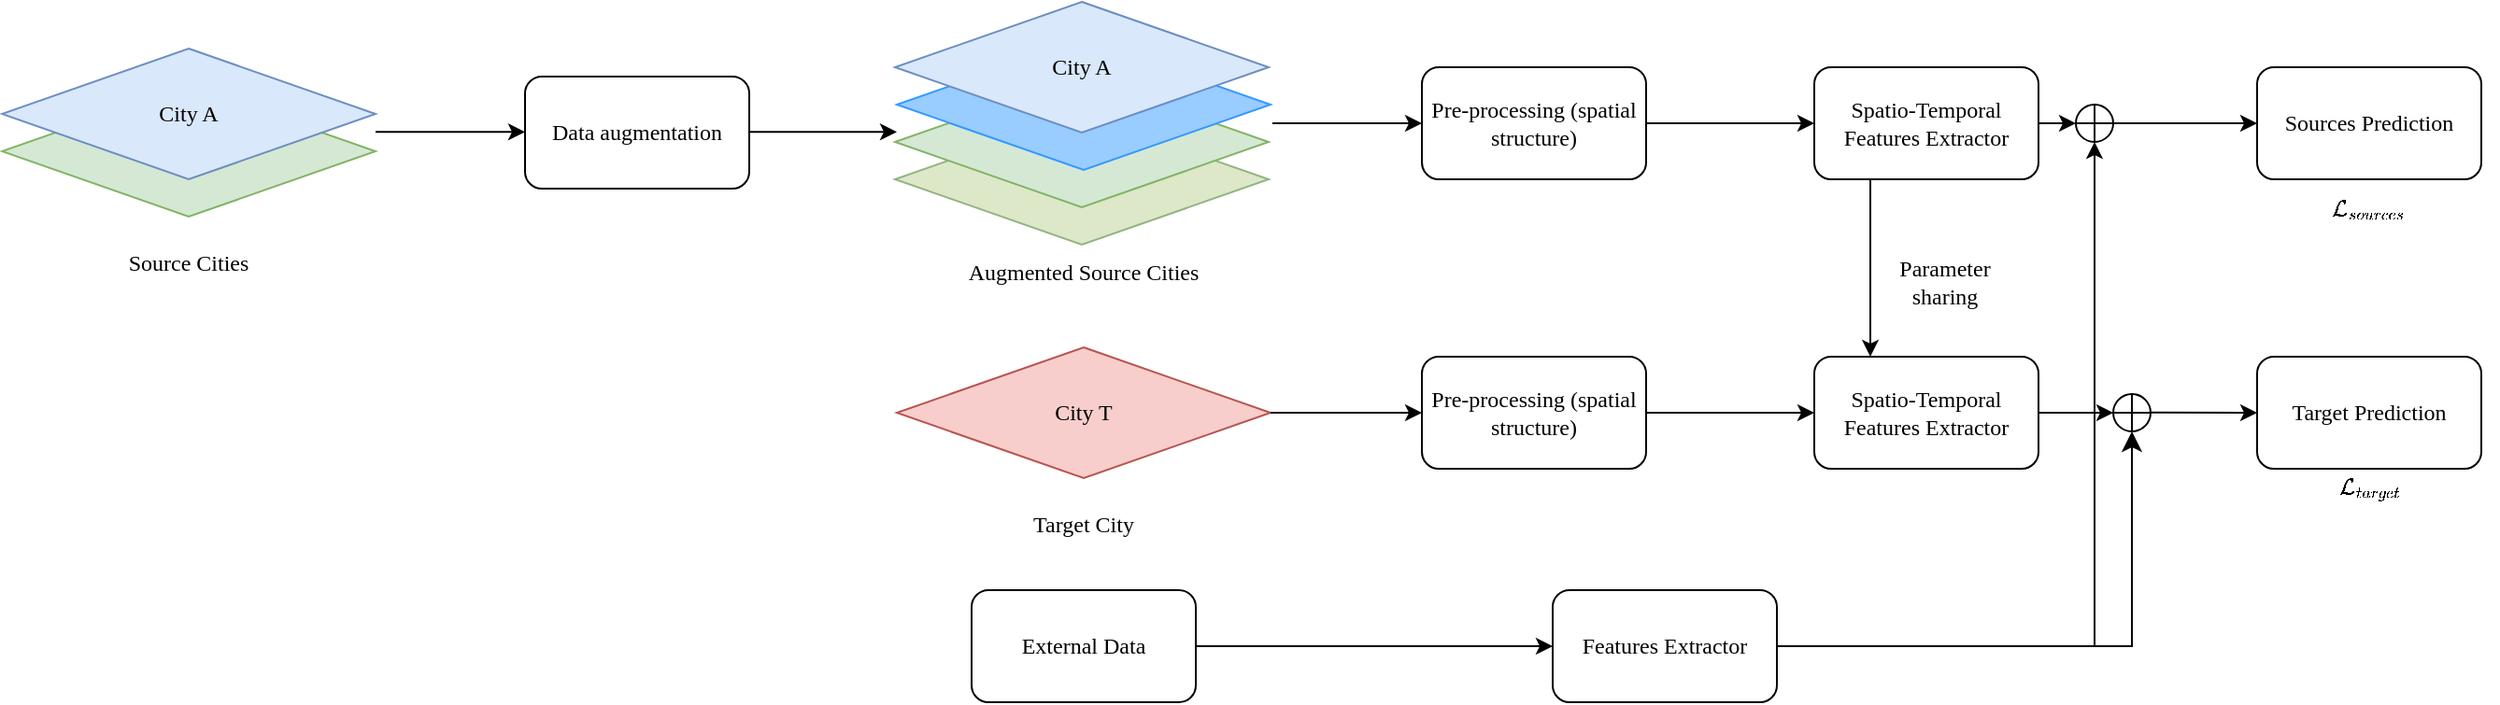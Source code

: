 <mxfile version="21.6.9" type="device">
  <diagram name="Página-1" id="CM7xXL9TFIMstkw43hbP">
    <mxGraphModel dx="2441" dy="939" grid="1" gridSize="10" guides="1" tooltips="1" connect="1" arrows="1" fold="1" page="1" pageScale="1" pageWidth="827" pageHeight="1169" math="1" shadow="0">
      <root>
        <mxCell id="0" />
        <mxCell id="1" parent="0" />
        <mxCell id="TZEs_C2Npx3VACR037P8-61" value="City B&#39;" style="rhombus;whiteSpace=wrap;html=1;fillColor=#DDE8C8;strokeColor=#94B383;fontFamily=Tahoma;" vertex="1" parent="1">
          <mxGeometry x="98" y="165" width="200" height="70" as="geometry" />
        </mxCell>
        <mxCell id="TZEs_C2Npx3VACR037P8-60" value="City B" style="rhombus;whiteSpace=wrap;html=1;fillColor=#d5e8d4;strokeColor=#82b366;fontFamily=Tahoma;" vertex="1" parent="1">
          <mxGeometry x="98" y="145" width="200" height="70" as="geometry" />
        </mxCell>
        <mxCell id="TZEs_C2Npx3VACR037P8-15" value="City A&#39;" style="rhombus;whiteSpace=wrap;html=1;fillColor=#99CCFF;strokeColor=#3399FF;fontFamily=Tahoma;" vertex="1" parent="1">
          <mxGeometry x="99" y="125" width="200" height="70" as="geometry" />
        </mxCell>
        <mxCell id="TZEs_C2Npx3VACR037P8-1" value="City A" style="rhombus;whiteSpace=wrap;html=1;fillColor=#dae8fc;strokeColor=#6c8ebf;fontFamily=Tahoma;" vertex="1" parent="1">
          <mxGeometry x="98" y="105" width="200" height="70" as="geometry" />
        </mxCell>
        <mxCell id="TZEs_C2Npx3VACR037P8-17" value="Augmented Source Cities" style="text;html=1;strokeColor=none;fillColor=none;align=center;verticalAlign=middle;whiteSpace=wrap;rounded=0;fontFamily=Tahoma;" vertex="1" parent="1">
          <mxGeometry x="128" y="235" width="142" height="30" as="geometry" />
        </mxCell>
        <mxCell id="TZEs_C2Npx3VACR037P8-18" value="City T" style="rhombus;whiteSpace=wrap;html=1;fillColor=#f8cecc;strokeColor=#b85450;fontFamily=Tahoma;" vertex="1" parent="1">
          <mxGeometry x="99" y="290" width="200" height="70" as="geometry" />
        </mxCell>
        <mxCell id="TZEs_C2Npx3VACR037P8-19" value="Target City" style="text;html=1;strokeColor=none;fillColor=none;align=center;verticalAlign=middle;whiteSpace=wrap;rounded=0;fontFamily=Tahoma;" vertex="1" parent="1">
          <mxGeometry x="169" y="370" width="60" height="30" as="geometry" />
        </mxCell>
        <mxCell id="TZEs_C2Npx3VACR037P8-20" value="" style="endArrow=classic;html=1;rounded=0;exitX=1;exitY=0.5;exitDx=0;exitDy=0;entryX=0;entryY=0.5;entryDx=0;entryDy=0;fontFamily=Tahoma;" edge="1" parent="1" source="TZEs_C2Npx3VACR037P8-22" target="TZEs_C2Npx3VACR037P8-21">
          <mxGeometry width="50" height="50" relative="1" as="geometry">
            <mxPoint x="510" y="169.71" as="sourcePoint" />
            <mxPoint x="580" y="169.71" as="targetPoint" />
          </mxGeometry>
        </mxCell>
        <mxCell id="TZEs_C2Npx3VACR037P8-21" value="Spatio-Temporal Features Extractor" style="rounded=1;whiteSpace=wrap;html=1;fontFamily=Tahoma;" vertex="1" parent="1">
          <mxGeometry x="590" y="140" width="120" height="60" as="geometry" />
        </mxCell>
        <mxCell id="TZEs_C2Npx3VACR037P8-22" value="Pre-processing (spatial structure)" style="rounded=1;whiteSpace=wrap;html=1;fontFamily=Tahoma;" vertex="1" parent="1">
          <mxGeometry x="380" y="140" width="120" height="60" as="geometry" />
        </mxCell>
        <mxCell id="TZEs_C2Npx3VACR037P8-23" value="" style="endArrow=classic;html=1;rounded=0;entryX=0;entryY=0.5;entryDx=0;entryDy=0;fontFamily=Tahoma;" edge="1" parent="1" target="TZEs_C2Npx3VACR037P8-22">
          <mxGeometry width="50" height="50" relative="1" as="geometry">
            <mxPoint x="300" y="170" as="sourcePoint" />
            <mxPoint x="370" y="169.71" as="targetPoint" />
          </mxGeometry>
        </mxCell>
        <mxCell id="TZEs_C2Npx3VACR037P8-24" value="" style="endArrow=classic;html=1;rounded=0;entryX=0;entryY=0.5;entryDx=0;entryDy=0;exitX=1;exitY=0.5;exitDx=0;exitDy=0;fontFamily=Tahoma;" edge="1" parent="1" source="TZEs_C2Npx3VACR037P8-26" target="TZEs_C2Npx3VACR037P8-25">
          <mxGeometry width="50" height="50" relative="1" as="geometry">
            <mxPoint x="510" y="324.71" as="sourcePoint" />
            <mxPoint x="580" y="324.71" as="targetPoint" />
          </mxGeometry>
        </mxCell>
        <mxCell id="TZEs_C2Npx3VACR037P8-25" value="Spatio-Temporal Features Extractor" style="rounded=1;whiteSpace=wrap;html=1;fontFamily=Tahoma;" vertex="1" parent="1">
          <mxGeometry x="590" y="295" width="120" height="60" as="geometry" />
        </mxCell>
        <mxCell id="TZEs_C2Npx3VACR037P8-26" value="Pre-processing (spatial structure)" style="rounded=1;whiteSpace=wrap;html=1;fontFamily=Tahoma;" vertex="1" parent="1">
          <mxGeometry x="380" y="295" width="120" height="60" as="geometry" />
        </mxCell>
        <mxCell id="TZEs_C2Npx3VACR037P8-27" value="" style="endArrow=classic;html=1;rounded=0;exitX=1;exitY=0.5;exitDx=0;exitDy=0;entryX=0;entryY=0.5;entryDx=0;entryDy=0;fontFamily=Tahoma;" edge="1" parent="1" source="TZEs_C2Npx3VACR037P8-18" target="TZEs_C2Npx3VACR037P8-26">
          <mxGeometry width="50" height="50" relative="1" as="geometry">
            <mxPoint x="300" y="325" as="sourcePoint" />
            <mxPoint x="370" y="324.71" as="targetPoint" />
          </mxGeometry>
        </mxCell>
        <mxCell id="TZEs_C2Npx3VACR037P8-28" value="" style="endArrow=classic;html=1;rounded=0;exitX=0.25;exitY=1;exitDx=0;exitDy=0;entryX=0.25;entryY=0;entryDx=0;entryDy=0;fontFamily=Tahoma;" edge="1" parent="1" source="TZEs_C2Npx3VACR037P8-21" target="TZEs_C2Npx3VACR037P8-25">
          <mxGeometry width="50" height="50" relative="1" as="geometry">
            <mxPoint x="620" y="210" as="sourcePoint" />
            <mxPoint x="620" y="290" as="targetPoint" />
          </mxGeometry>
        </mxCell>
        <mxCell id="TZEs_C2Npx3VACR037P8-30" value="Parameter sharing" style="text;html=1;strokeColor=none;fillColor=none;align=center;verticalAlign=middle;whiteSpace=wrap;rounded=0;fontFamily=Tahoma;" vertex="1" parent="1">
          <mxGeometry x="630" y="240" width="60" height="30" as="geometry" />
        </mxCell>
        <mxCell id="TZEs_C2Npx3VACR037P8-35" value="External Data" style="rounded=1;whiteSpace=wrap;html=1;fontFamily=Tahoma;" vertex="1" parent="1">
          <mxGeometry x="139" y="420" width="120" height="60" as="geometry" />
        </mxCell>
        <mxCell id="TZEs_C2Npx3VACR037P8-36" value="" style="endArrow=classic;html=1;rounded=0;exitX=1;exitY=0.5;exitDx=0;exitDy=0;entryX=0;entryY=0.5;entryDx=0;entryDy=0;fontFamily=Tahoma;" edge="1" parent="1" source="TZEs_C2Npx3VACR037P8-35" target="TZEs_C2Npx3VACR037P8-37">
          <mxGeometry width="50" height="50" relative="1" as="geometry">
            <mxPoint x="270" y="450" as="sourcePoint" />
            <mxPoint x="440" y="450" as="targetPoint" />
          </mxGeometry>
        </mxCell>
        <mxCell id="TZEs_C2Npx3VACR037P8-37" value="Features Extractor" style="rounded=1;whiteSpace=wrap;html=1;fontFamily=Tahoma;" vertex="1" parent="1">
          <mxGeometry x="450" y="420" width="120" height="60" as="geometry" />
        </mxCell>
        <mxCell id="TZEs_C2Npx3VACR037P8-38" value="" style="edgeStyle=elbowEdgeStyle;elbow=horizontal;endArrow=classic;html=1;curved=0;rounded=0;endSize=8;startSize=8;entryX=0.5;entryY=1;entryDx=0;entryDy=0;exitX=1;exitY=0.5;exitDx=0;exitDy=0;fontFamily=Tahoma;" edge="1" parent="1" source="TZEs_C2Npx3VACR037P8-37" target="TZEs_C2Npx3VACR037P8-44">
          <mxGeometry width="50" height="50" relative="1" as="geometry">
            <mxPoint x="580" y="450" as="sourcePoint" />
            <mxPoint x="760" y="340" as="targetPoint" />
            <Array as="points">
              <mxPoint x="760" y="400" />
            </Array>
          </mxGeometry>
        </mxCell>
        <mxCell id="TZEs_C2Npx3VACR037P8-41" value="" style="endArrow=classic;html=1;rounded=0;exitX=1;exitY=0.5;exitDx=0;exitDy=0;fontFamily=Tahoma;" edge="1" parent="1" source="TZEs_C2Npx3VACR037P8-21">
          <mxGeometry width="50" height="50" relative="1" as="geometry">
            <mxPoint x="720" y="169.71" as="sourcePoint" />
            <mxPoint x="730" y="170" as="targetPoint" />
          </mxGeometry>
        </mxCell>
        <mxCell id="TZEs_C2Npx3VACR037P8-42" value="Sources Prediction" style="rounded=1;whiteSpace=wrap;html=1;fontFamily=Tahoma;" vertex="1" parent="1">
          <mxGeometry x="827" y="140" width="120" height="60" as="geometry" />
        </mxCell>
        <mxCell id="TZEs_C2Npx3VACR037P8-43" value="" style="endArrow=classic;html=1;rounded=0;exitX=1;exitY=0.5;exitDx=0;exitDy=0;entryX=0;entryY=0.5;entryDx=0;entryDy=0;fontFamily=Tahoma;" edge="1" parent="1" source="TZEs_C2Npx3VACR037P8-25" target="TZEs_C2Npx3VACR037P8-44">
          <mxGeometry width="50" height="50" relative="1" as="geometry">
            <mxPoint x="720" y="320.71" as="sourcePoint" />
            <mxPoint x="750" y="320" as="targetPoint" />
          </mxGeometry>
        </mxCell>
        <mxCell id="TZEs_C2Npx3VACR037P8-44" value="" style="shape=orEllipse;perimeter=ellipsePerimeter;whiteSpace=wrap;html=1;backgroundOutline=1;fontFamily=Tahoma;" vertex="1" parent="1">
          <mxGeometry x="750" y="315" width="20" height="20" as="geometry" />
        </mxCell>
        <mxCell id="TZEs_C2Npx3VACR037P8-45" value="" style="endArrow=classic;html=1;rounded=0;entryX=0;entryY=0.5;entryDx=0;entryDy=0;fontFamily=Tahoma;" edge="1" parent="1" target="TZEs_C2Npx3VACR037P8-46">
          <mxGeometry width="50" height="50" relative="1" as="geometry">
            <mxPoint x="770" y="324.86" as="sourcePoint" />
            <mxPoint x="827" y="325.15" as="targetPoint" />
          </mxGeometry>
        </mxCell>
        <mxCell id="TZEs_C2Npx3VACR037P8-46" value="Target Prediction" style="rounded=1;whiteSpace=wrap;html=1;fontFamily=Tahoma;" vertex="1" parent="1">
          <mxGeometry x="827" y="295" width="120" height="60" as="geometry" />
        </mxCell>
        <mxCell id="TZEs_C2Npx3VACR037P8-51" value="" style="shape=orEllipse;perimeter=ellipsePerimeter;whiteSpace=wrap;html=1;backgroundOutline=1;fontFamily=Tahoma;" vertex="1" parent="1">
          <mxGeometry x="730" y="160" width="20" height="20" as="geometry" />
        </mxCell>
        <mxCell id="TZEs_C2Npx3VACR037P8-52" value="" style="endArrow=classic;html=1;rounded=0;entryX=0.5;entryY=1;entryDx=0;entryDy=0;fontFamily=Tahoma;" edge="1" parent="1" target="TZEs_C2Npx3VACR037P8-51">
          <mxGeometry width="50" height="50" relative="1" as="geometry">
            <mxPoint x="740" y="450" as="sourcePoint" />
            <mxPoint x="830" y="460" as="targetPoint" />
          </mxGeometry>
        </mxCell>
        <mxCell id="TZEs_C2Npx3VACR037P8-54" value="" style="endArrow=classic;html=1;rounded=0;entryX=0;entryY=0.5;entryDx=0;entryDy=0;fontFamily=Tahoma;" edge="1" parent="1" target="TZEs_C2Npx3VACR037P8-42">
          <mxGeometry width="50" height="50" relative="1" as="geometry">
            <mxPoint x="750" y="170" as="sourcePoint" />
            <mxPoint x="800" y="120" as="targetPoint" />
          </mxGeometry>
        </mxCell>
        <mxCell id="TZEs_C2Npx3VACR037P8-55" value="$$\mathcal{L}_{target}$$" style="text;html=1;strokeColor=none;fillColor=none;align=center;verticalAlign=middle;whiteSpace=wrap;rounded=0;fontFamily=Tahoma;" vertex="1" parent="1">
          <mxGeometry x="857" y="350" width="60" height="30" as="geometry" />
        </mxCell>
        <mxCell id="TZEs_C2Npx3VACR037P8-56" value="$$\mathcal{L}_{sources}$$" style="text;html=1;strokeColor=none;fillColor=none;align=center;verticalAlign=middle;whiteSpace=wrap;rounded=0;fontFamily=Tahoma;" vertex="1" parent="1">
          <mxGeometry x="857" y="200" width="60" height="30" as="geometry" />
        </mxCell>
        <mxCell id="TZEs_C2Npx3VACR037P8-58" value="" style="endArrow=classic;html=1;rounded=0;entryX=0;entryY=0.5;entryDx=0;entryDy=0;fontFamily=Tahoma;" edge="1" parent="1">
          <mxGeometry width="50" height="50" relative="1" as="geometry">
            <mxPoint x="19" y="174.66" as="sourcePoint" />
            <mxPoint x="99" y="174.66" as="targetPoint" />
          </mxGeometry>
        </mxCell>
        <mxCell id="TZEs_C2Npx3VACR037P8-59" value="Data augmentation" style="rounded=1;whiteSpace=wrap;html=1;fontFamily=Tahoma;" vertex="1" parent="1">
          <mxGeometry x="-100" y="145" width="120" height="60" as="geometry" />
        </mxCell>
        <mxCell id="TZEs_C2Npx3VACR037P8-62" value="City B" style="rhombus;whiteSpace=wrap;html=1;fillColor=#d5e8d4;strokeColor=#82b366;fontFamily=Tahoma;" vertex="1" parent="1">
          <mxGeometry x="-380" y="150" width="200" height="70" as="geometry" />
        </mxCell>
        <mxCell id="TZEs_C2Npx3VACR037P8-63" value="City A" style="rhombus;whiteSpace=wrap;html=1;fillColor=#dae8fc;strokeColor=#6c8ebf;fontFamily=Tahoma;" vertex="1" parent="1">
          <mxGeometry x="-380" y="130" width="200" height="70" as="geometry" />
        </mxCell>
        <mxCell id="TZEs_C2Npx3VACR037P8-64" value="" style="endArrow=classic;html=1;rounded=0;entryX=0;entryY=0.5;entryDx=0;entryDy=0;fontFamily=Tahoma;" edge="1" parent="1">
          <mxGeometry width="50" height="50" relative="1" as="geometry">
            <mxPoint x="-180" y="174.66" as="sourcePoint" />
            <mxPoint x="-100" y="174.66" as="targetPoint" />
          </mxGeometry>
        </mxCell>
        <mxCell id="TZEs_C2Npx3VACR037P8-65" value="Source Cities" style="text;html=1;strokeColor=none;fillColor=none;align=center;verticalAlign=middle;whiteSpace=wrap;rounded=0;fontFamily=Tahoma;" vertex="1" parent="1">
          <mxGeometry x="-351" y="230" width="142" height="30" as="geometry" />
        </mxCell>
      </root>
    </mxGraphModel>
  </diagram>
</mxfile>
